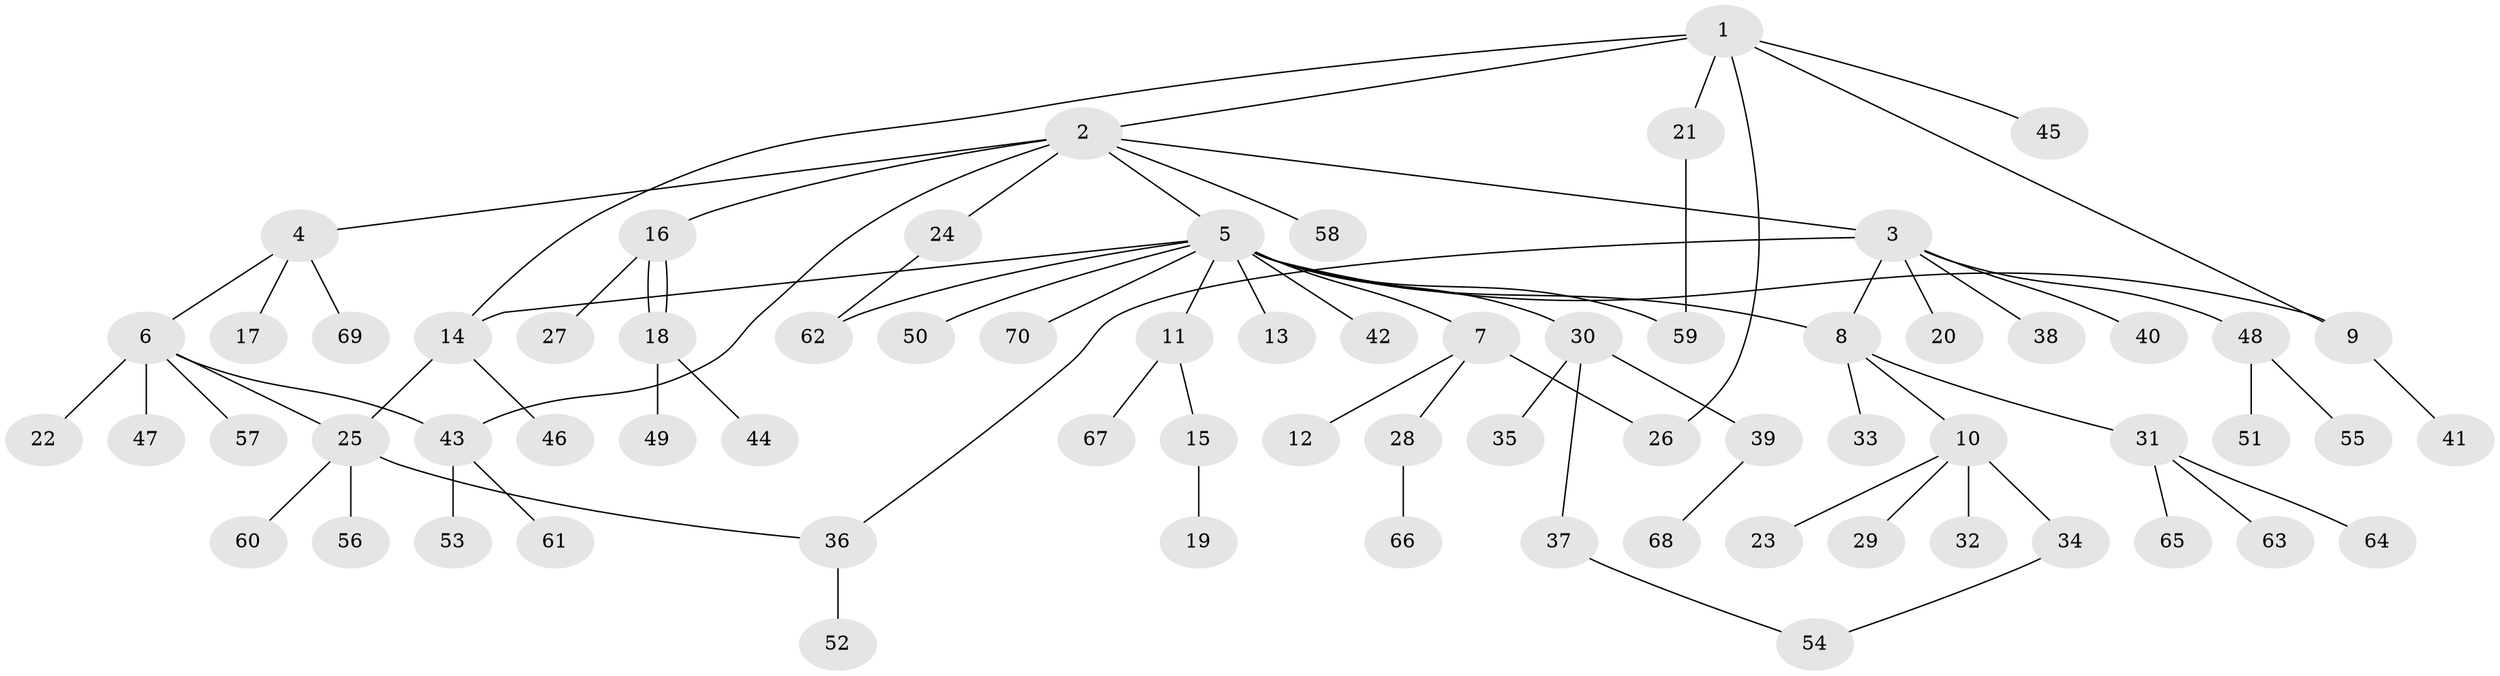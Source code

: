 // coarse degree distribution, {5: 0.041666666666666664, 10: 0.020833333333333332, 6: 0.020833333333333332, 15: 0.020833333333333332, 3: 0.10416666666666667, 4: 0.08333333333333333, 2: 0.20833333333333334, 1: 0.5}
// Generated by graph-tools (version 1.1) at 2025/41/03/06/25 10:41:51]
// undirected, 70 vertices, 80 edges
graph export_dot {
graph [start="1"]
  node [color=gray90,style=filled];
  1;
  2;
  3;
  4;
  5;
  6;
  7;
  8;
  9;
  10;
  11;
  12;
  13;
  14;
  15;
  16;
  17;
  18;
  19;
  20;
  21;
  22;
  23;
  24;
  25;
  26;
  27;
  28;
  29;
  30;
  31;
  32;
  33;
  34;
  35;
  36;
  37;
  38;
  39;
  40;
  41;
  42;
  43;
  44;
  45;
  46;
  47;
  48;
  49;
  50;
  51;
  52;
  53;
  54;
  55;
  56;
  57;
  58;
  59;
  60;
  61;
  62;
  63;
  64;
  65;
  66;
  67;
  68;
  69;
  70;
  1 -- 2;
  1 -- 9;
  1 -- 14;
  1 -- 21;
  1 -- 26;
  1 -- 45;
  2 -- 3;
  2 -- 4;
  2 -- 5;
  2 -- 16;
  2 -- 24;
  2 -- 43;
  2 -- 58;
  3 -- 8;
  3 -- 20;
  3 -- 36;
  3 -- 38;
  3 -- 40;
  3 -- 48;
  4 -- 6;
  4 -- 17;
  4 -- 69;
  5 -- 7;
  5 -- 8;
  5 -- 9;
  5 -- 11;
  5 -- 13;
  5 -- 14;
  5 -- 30;
  5 -- 42;
  5 -- 50;
  5 -- 59;
  5 -- 62;
  5 -- 70;
  6 -- 22;
  6 -- 25;
  6 -- 43;
  6 -- 47;
  6 -- 57;
  7 -- 12;
  7 -- 26;
  7 -- 28;
  8 -- 10;
  8 -- 31;
  8 -- 33;
  9 -- 41;
  10 -- 23;
  10 -- 29;
  10 -- 32;
  10 -- 34;
  11 -- 15;
  11 -- 67;
  14 -- 25;
  14 -- 46;
  15 -- 19;
  16 -- 18;
  16 -- 18;
  16 -- 27;
  18 -- 44;
  18 -- 49;
  21 -- 59;
  24 -- 62;
  25 -- 36;
  25 -- 56;
  25 -- 60;
  28 -- 66;
  30 -- 35;
  30 -- 37;
  30 -- 39;
  31 -- 63;
  31 -- 64;
  31 -- 65;
  34 -- 54;
  36 -- 52;
  37 -- 54;
  39 -- 68;
  43 -- 53;
  43 -- 61;
  48 -- 51;
  48 -- 55;
}
